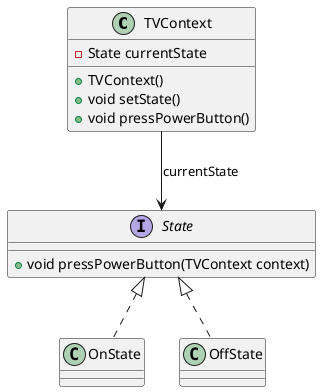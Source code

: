@startuml
'https://plantuml.com/class-diagram

class TVContext {
    - State currentState
    + TVContext()
    + void setState()
    + void pressPowerButton()
}

interface State {
    + void pressPowerButton(TVContext context)
}

class OnState{

}

class OffState{

}

TVContext --> State: currentState
State <|.. OffState
State <|.. OnState
@enduml